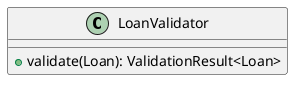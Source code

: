 @startuml

    class LoanValidator [[LoanValidator.html]] {
        +validate(Loan): ValidationResult<Loan>
    }

@enduml
